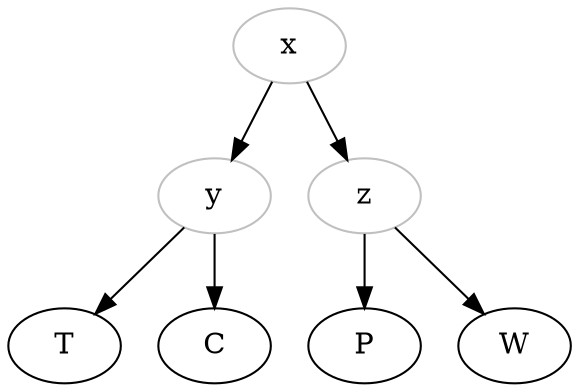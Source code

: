 digraph {

x[color="grey"];
y[color="grey"];
z[color="grey"];

x->y;
y->T;
y->C;
x->z;
z->P;
z->W;

}
